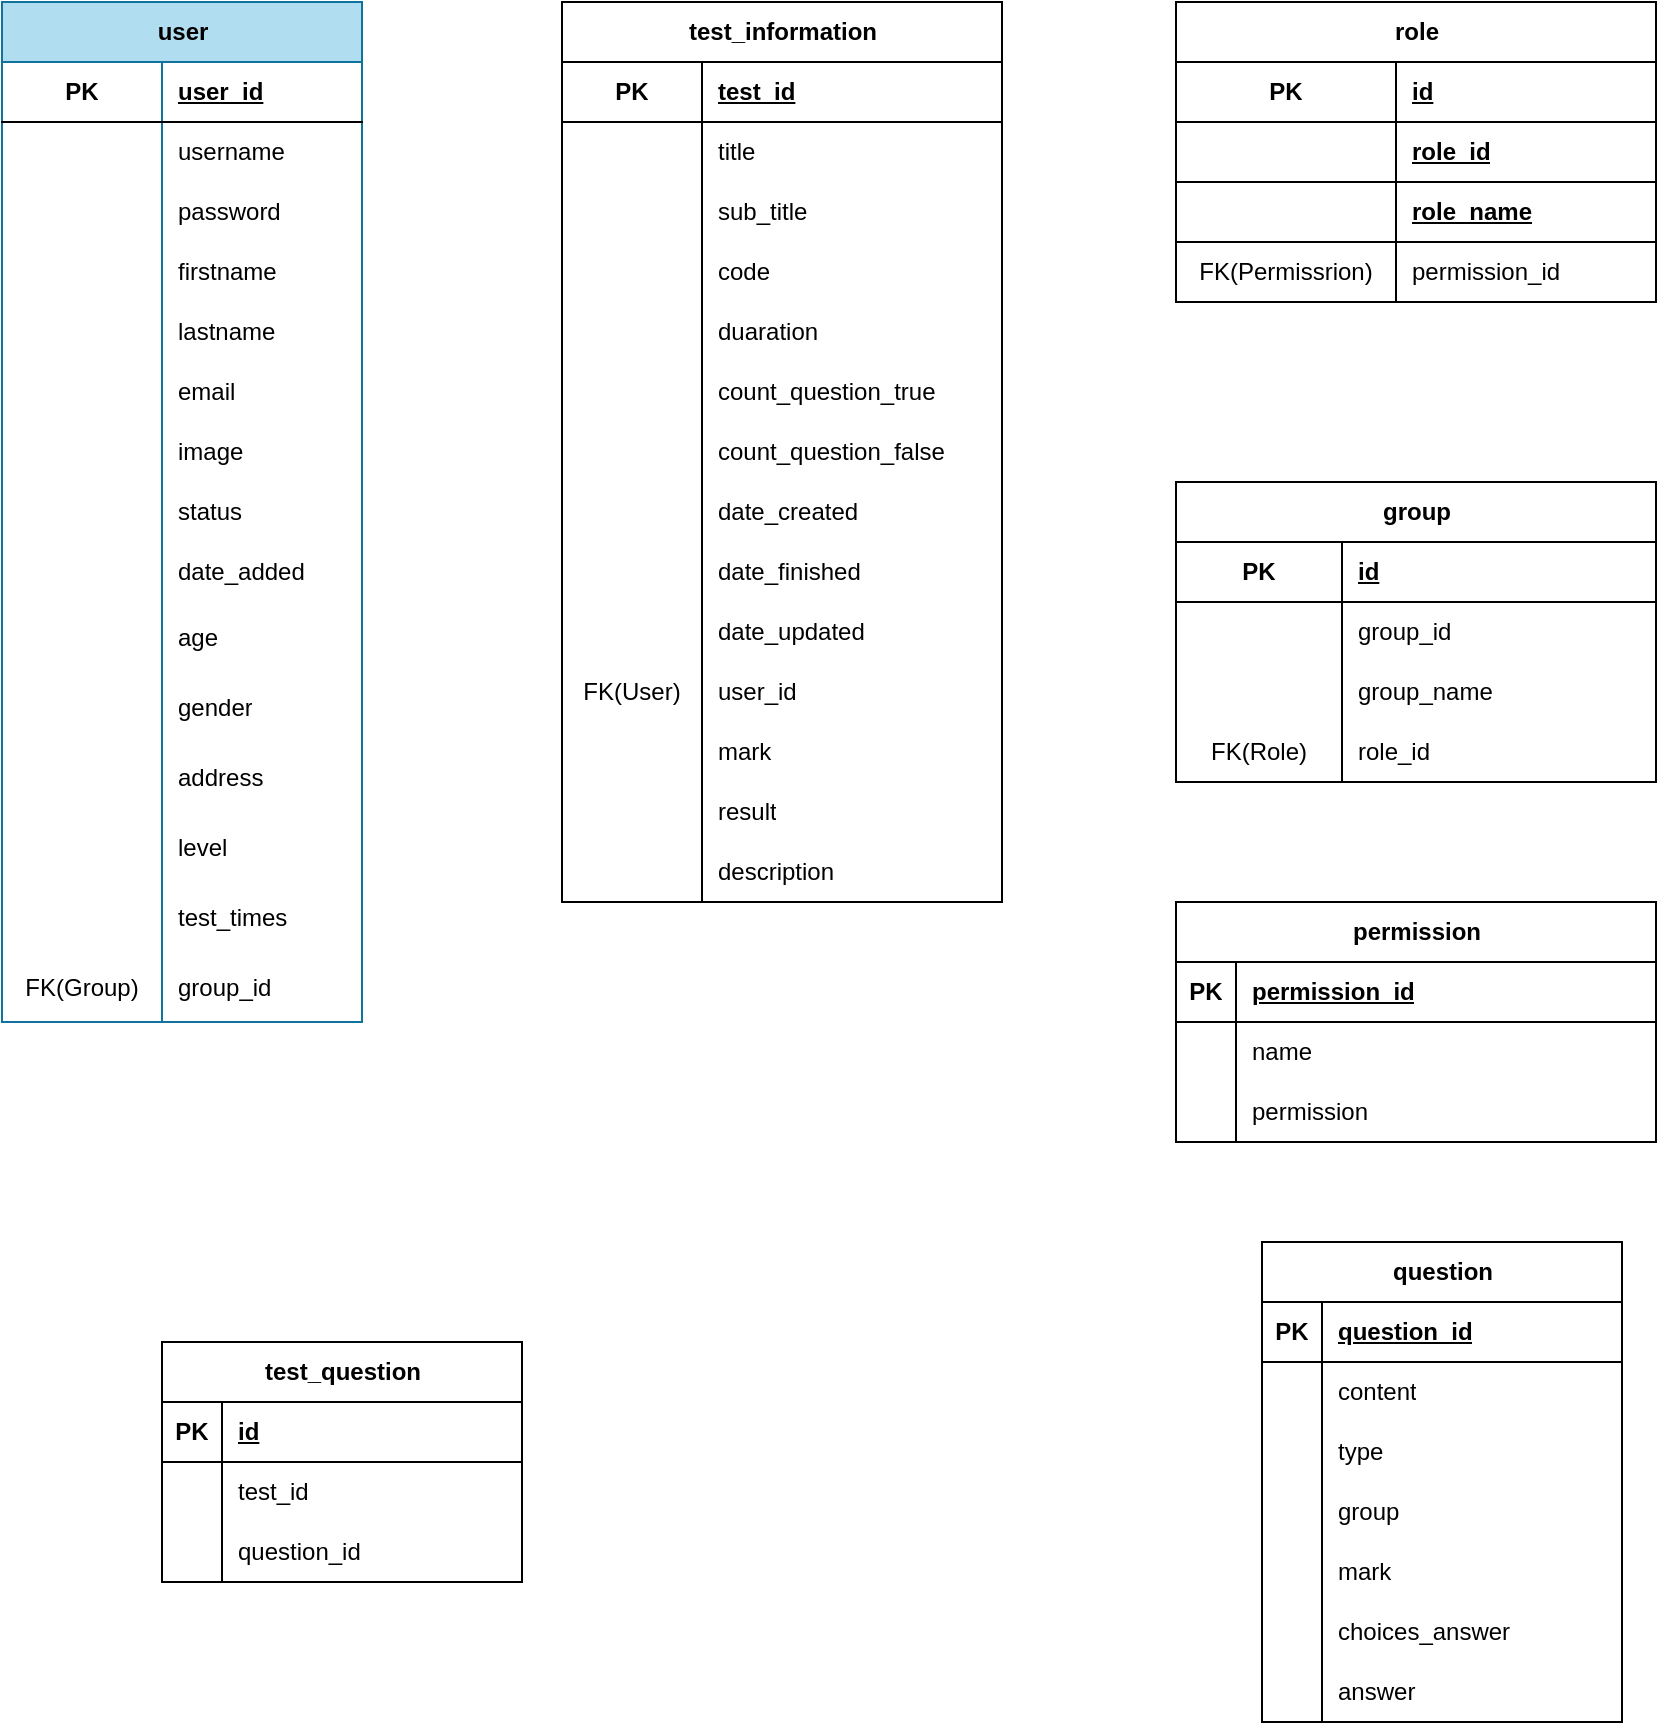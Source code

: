 <mxfile version="21.2.9" type="github">
  <diagram name="Trang-1" id="Cdz3vKeQnoIULwgqPeVI">
    <mxGraphModel dx="1434" dy="764" grid="1" gridSize="10" guides="1" tooltips="1" connect="1" arrows="1" fold="1" page="1" pageScale="1" pageWidth="827" pageHeight="1169" math="0" shadow="0">
      <root>
        <mxCell id="0" />
        <mxCell id="1" parent="0" />
        <mxCell id="54f1GovUBqZnUj5Ud0q6-23" value="test_information" style="shape=table;startSize=30;container=1;collapsible=1;childLayout=tableLayout;fixedRows=1;rowLines=0;fontStyle=1;align=center;resizeLast=1;html=1;" parent="1" vertex="1">
          <mxGeometry x="280" y="40" width="220" height="450" as="geometry" />
        </mxCell>
        <mxCell id="54f1GovUBqZnUj5Ud0q6-24" value="" style="shape=tableRow;horizontal=0;startSize=0;swimlaneHead=0;swimlaneBody=0;fillColor=none;collapsible=0;dropTarget=0;points=[[0,0.5],[1,0.5]];portConstraint=eastwest;top=0;left=0;right=0;bottom=1;" parent="54f1GovUBqZnUj5Ud0q6-23" vertex="1">
          <mxGeometry y="30" width="220" height="30" as="geometry" />
        </mxCell>
        <mxCell id="54f1GovUBqZnUj5Ud0q6-25" value="PK" style="shape=partialRectangle;connectable=0;fillColor=none;top=0;left=0;bottom=0;right=0;fontStyle=1;overflow=hidden;whiteSpace=wrap;html=1;" parent="54f1GovUBqZnUj5Ud0q6-24" vertex="1">
          <mxGeometry width="70" height="30" as="geometry">
            <mxRectangle width="70" height="30" as="alternateBounds" />
          </mxGeometry>
        </mxCell>
        <mxCell id="54f1GovUBqZnUj5Ud0q6-26" value="test_id" style="shape=partialRectangle;connectable=0;fillColor=none;top=0;left=0;bottom=0;right=0;align=left;spacingLeft=6;fontStyle=5;overflow=hidden;whiteSpace=wrap;html=1;" parent="54f1GovUBqZnUj5Ud0q6-24" vertex="1">
          <mxGeometry x="70" width="150" height="30" as="geometry">
            <mxRectangle width="150" height="30" as="alternateBounds" />
          </mxGeometry>
        </mxCell>
        <mxCell id="54f1GovUBqZnUj5Ud0q6-27" value="" style="shape=tableRow;horizontal=0;startSize=0;swimlaneHead=0;swimlaneBody=0;fillColor=none;collapsible=0;dropTarget=0;points=[[0,0.5],[1,0.5]];portConstraint=eastwest;top=0;left=0;right=0;bottom=0;" parent="54f1GovUBqZnUj5Ud0q6-23" vertex="1">
          <mxGeometry y="60" width="220" height="30" as="geometry" />
        </mxCell>
        <mxCell id="54f1GovUBqZnUj5Ud0q6-28" value="" style="shape=partialRectangle;connectable=0;fillColor=none;top=0;left=0;bottom=0;right=0;editable=1;overflow=hidden;whiteSpace=wrap;html=1;" parent="54f1GovUBqZnUj5Ud0q6-27" vertex="1">
          <mxGeometry width="70" height="30" as="geometry">
            <mxRectangle width="70" height="30" as="alternateBounds" />
          </mxGeometry>
        </mxCell>
        <mxCell id="54f1GovUBqZnUj5Ud0q6-29" value="title" style="shape=partialRectangle;connectable=0;fillColor=none;top=0;left=0;bottom=0;right=0;align=left;spacingLeft=6;overflow=hidden;whiteSpace=wrap;html=1;" parent="54f1GovUBqZnUj5Ud0q6-27" vertex="1">
          <mxGeometry x="70" width="150" height="30" as="geometry">
            <mxRectangle width="150" height="30" as="alternateBounds" />
          </mxGeometry>
        </mxCell>
        <mxCell id="BmNx6DvhipCwxeSsactK-32" value="" style="shape=tableRow;horizontal=0;startSize=0;swimlaneHead=0;swimlaneBody=0;fillColor=none;collapsible=0;dropTarget=0;points=[[0,0.5],[1,0.5]];portConstraint=eastwest;top=0;left=0;right=0;bottom=0;" vertex="1" parent="54f1GovUBqZnUj5Ud0q6-23">
          <mxGeometry y="90" width="220" height="30" as="geometry" />
        </mxCell>
        <mxCell id="BmNx6DvhipCwxeSsactK-33" value="" style="shape=partialRectangle;connectable=0;fillColor=none;top=0;left=0;bottom=0;right=0;editable=1;overflow=hidden;whiteSpace=wrap;html=1;" vertex="1" parent="BmNx6DvhipCwxeSsactK-32">
          <mxGeometry width="70" height="30" as="geometry">
            <mxRectangle width="70" height="30" as="alternateBounds" />
          </mxGeometry>
        </mxCell>
        <mxCell id="BmNx6DvhipCwxeSsactK-34" value="sub_title" style="shape=partialRectangle;connectable=0;fillColor=none;top=0;left=0;bottom=0;right=0;align=left;spacingLeft=6;overflow=hidden;whiteSpace=wrap;html=1;" vertex="1" parent="BmNx6DvhipCwxeSsactK-32">
          <mxGeometry x="70" width="150" height="30" as="geometry">
            <mxRectangle width="150" height="30" as="alternateBounds" />
          </mxGeometry>
        </mxCell>
        <mxCell id="54f1GovUBqZnUj5Ud0q6-30" value="" style="shape=tableRow;horizontal=0;startSize=0;swimlaneHead=0;swimlaneBody=0;fillColor=none;collapsible=0;dropTarget=0;points=[[0,0.5],[1,0.5]];portConstraint=eastwest;top=0;left=0;right=0;bottom=0;" parent="54f1GovUBqZnUj5Ud0q6-23" vertex="1">
          <mxGeometry y="120" width="220" height="30" as="geometry" />
        </mxCell>
        <mxCell id="54f1GovUBqZnUj5Ud0q6-31" value="" style="shape=partialRectangle;connectable=0;fillColor=none;top=0;left=0;bottom=0;right=0;editable=1;overflow=hidden;whiteSpace=wrap;html=1;" parent="54f1GovUBqZnUj5Ud0q6-30" vertex="1">
          <mxGeometry width="70" height="30" as="geometry">
            <mxRectangle width="70" height="30" as="alternateBounds" />
          </mxGeometry>
        </mxCell>
        <mxCell id="54f1GovUBqZnUj5Ud0q6-32" value="code" style="shape=partialRectangle;connectable=0;fillColor=none;top=0;left=0;bottom=0;right=0;align=left;spacingLeft=6;overflow=hidden;whiteSpace=wrap;html=1;" parent="54f1GovUBqZnUj5Ud0q6-30" vertex="1">
          <mxGeometry x="70" width="150" height="30" as="geometry">
            <mxRectangle width="150" height="30" as="alternateBounds" />
          </mxGeometry>
        </mxCell>
        <mxCell id="54f1GovUBqZnUj5Ud0q6-33" value="" style="shape=tableRow;horizontal=0;startSize=0;swimlaneHead=0;swimlaneBody=0;fillColor=none;collapsible=0;dropTarget=0;points=[[0,0.5],[1,0.5]];portConstraint=eastwest;top=0;left=0;right=0;bottom=0;" parent="54f1GovUBqZnUj5Ud0q6-23" vertex="1">
          <mxGeometry y="150" width="220" height="30" as="geometry" />
        </mxCell>
        <mxCell id="54f1GovUBqZnUj5Ud0q6-34" value="" style="shape=partialRectangle;connectable=0;fillColor=none;top=0;left=0;bottom=0;right=0;editable=1;overflow=hidden;whiteSpace=wrap;html=1;" parent="54f1GovUBqZnUj5Ud0q6-33" vertex="1">
          <mxGeometry width="70" height="30" as="geometry">
            <mxRectangle width="70" height="30" as="alternateBounds" />
          </mxGeometry>
        </mxCell>
        <mxCell id="54f1GovUBqZnUj5Ud0q6-35" value="duaration" style="shape=partialRectangle;connectable=0;fillColor=none;top=0;left=0;bottom=0;right=0;align=left;spacingLeft=6;overflow=hidden;whiteSpace=wrap;html=1;" parent="54f1GovUBqZnUj5Ud0q6-33" vertex="1">
          <mxGeometry x="70" width="150" height="30" as="geometry">
            <mxRectangle width="150" height="30" as="alternateBounds" />
          </mxGeometry>
        </mxCell>
        <mxCell id="54f1GovUBqZnUj5Ud0q6-36" value="" style="shape=tableRow;horizontal=0;startSize=0;swimlaneHead=0;swimlaneBody=0;fillColor=none;collapsible=0;dropTarget=0;points=[[0,0.5],[1,0.5]];portConstraint=eastwest;top=0;left=0;right=0;bottom=0;" parent="54f1GovUBqZnUj5Ud0q6-23" vertex="1">
          <mxGeometry y="180" width="220" height="30" as="geometry" />
        </mxCell>
        <mxCell id="54f1GovUBqZnUj5Ud0q6-37" value="" style="shape=partialRectangle;connectable=0;fillColor=none;top=0;left=0;bottom=0;right=0;editable=1;overflow=hidden;whiteSpace=wrap;html=1;" parent="54f1GovUBqZnUj5Ud0q6-36" vertex="1">
          <mxGeometry width="70" height="30" as="geometry">
            <mxRectangle width="70" height="30" as="alternateBounds" />
          </mxGeometry>
        </mxCell>
        <mxCell id="54f1GovUBqZnUj5Ud0q6-38" value="count_question_true" style="shape=partialRectangle;connectable=0;fillColor=none;top=0;left=0;bottom=0;right=0;align=left;spacingLeft=6;overflow=hidden;whiteSpace=wrap;html=1;" parent="54f1GovUBqZnUj5Ud0q6-36" vertex="1">
          <mxGeometry x="70" width="150" height="30" as="geometry">
            <mxRectangle width="150" height="30" as="alternateBounds" />
          </mxGeometry>
        </mxCell>
        <mxCell id="54f1GovUBqZnUj5Ud0q6-114" value="" style="shape=tableRow;horizontal=0;startSize=0;swimlaneHead=0;swimlaneBody=0;fillColor=none;collapsible=0;dropTarget=0;points=[[0,0.5],[1,0.5]];portConstraint=eastwest;top=0;left=0;right=0;bottom=0;" parent="54f1GovUBqZnUj5Ud0q6-23" vertex="1">
          <mxGeometry y="210" width="220" height="30" as="geometry" />
        </mxCell>
        <mxCell id="54f1GovUBqZnUj5Ud0q6-115" value="" style="shape=partialRectangle;connectable=0;fillColor=none;top=0;left=0;bottom=0;right=0;editable=1;overflow=hidden;whiteSpace=wrap;html=1;" parent="54f1GovUBqZnUj5Ud0q6-114" vertex="1">
          <mxGeometry width="70" height="30" as="geometry">
            <mxRectangle width="70" height="30" as="alternateBounds" />
          </mxGeometry>
        </mxCell>
        <mxCell id="54f1GovUBqZnUj5Ud0q6-116" value="count_question_false" style="shape=partialRectangle;connectable=0;fillColor=none;top=0;left=0;bottom=0;right=0;align=left;spacingLeft=6;overflow=hidden;whiteSpace=wrap;html=1;" parent="54f1GovUBqZnUj5Ud0q6-114" vertex="1">
          <mxGeometry x="70" width="150" height="30" as="geometry">
            <mxRectangle width="150" height="30" as="alternateBounds" />
          </mxGeometry>
        </mxCell>
        <mxCell id="54f1GovUBqZnUj5Ud0q6-117" value="" style="shape=tableRow;horizontal=0;startSize=0;swimlaneHead=0;swimlaneBody=0;fillColor=none;collapsible=0;dropTarget=0;points=[[0,0.5],[1,0.5]];portConstraint=eastwest;top=0;left=0;right=0;bottom=0;" parent="54f1GovUBqZnUj5Ud0q6-23" vertex="1">
          <mxGeometry y="240" width="220" height="30" as="geometry" />
        </mxCell>
        <mxCell id="54f1GovUBqZnUj5Ud0q6-118" value="" style="shape=partialRectangle;connectable=0;fillColor=none;top=0;left=0;bottom=0;right=0;editable=1;overflow=hidden;whiteSpace=wrap;html=1;" parent="54f1GovUBqZnUj5Ud0q6-117" vertex="1">
          <mxGeometry width="70" height="30" as="geometry">
            <mxRectangle width="70" height="30" as="alternateBounds" />
          </mxGeometry>
        </mxCell>
        <mxCell id="54f1GovUBqZnUj5Ud0q6-119" value="date_created" style="shape=partialRectangle;connectable=0;fillColor=none;top=0;left=0;bottom=0;right=0;align=left;spacingLeft=6;overflow=hidden;whiteSpace=wrap;html=1;" parent="54f1GovUBqZnUj5Ud0q6-117" vertex="1">
          <mxGeometry x="70" width="150" height="30" as="geometry">
            <mxRectangle width="150" height="30" as="alternateBounds" />
          </mxGeometry>
        </mxCell>
        <mxCell id="54f1GovUBqZnUj5Ud0q6-120" value="" style="shape=tableRow;horizontal=0;startSize=0;swimlaneHead=0;swimlaneBody=0;fillColor=none;collapsible=0;dropTarget=0;points=[[0,0.5],[1,0.5]];portConstraint=eastwest;top=0;left=0;right=0;bottom=0;" parent="54f1GovUBqZnUj5Ud0q6-23" vertex="1">
          <mxGeometry y="270" width="220" height="30" as="geometry" />
        </mxCell>
        <mxCell id="54f1GovUBqZnUj5Ud0q6-121" value="" style="shape=partialRectangle;connectable=0;fillColor=none;top=0;left=0;bottom=0;right=0;editable=1;overflow=hidden;whiteSpace=wrap;html=1;" parent="54f1GovUBqZnUj5Ud0q6-120" vertex="1">
          <mxGeometry width="70" height="30" as="geometry">
            <mxRectangle width="70" height="30" as="alternateBounds" />
          </mxGeometry>
        </mxCell>
        <mxCell id="54f1GovUBqZnUj5Ud0q6-122" value="date_finished" style="shape=partialRectangle;connectable=0;fillColor=none;top=0;left=0;bottom=0;right=0;align=left;spacingLeft=6;overflow=hidden;whiteSpace=wrap;html=1;" parent="54f1GovUBqZnUj5Ud0q6-120" vertex="1">
          <mxGeometry x="70" width="150" height="30" as="geometry">
            <mxRectangle width="150" height="30" as="alternateBounds" />
          </mxGeometry>
        </mxCell>
        <mxCell id="BmNx6DvhipCwxeSsactK-57" value="" style="shape=tableRow;horizontal=0;startSize=0;swimlaneHead=0;swimlaneBody=0;fillColor=none;collapsible=0;dropTarget=0;points=[[0,0.5],[1,0.5]];portConstraint=eastwest;top=0;left=0;right=0;bottom=0;" vertex="1" parent="54f1GovUBqZnUj5Ud0q6-23">
          <mxGeometry y="300" width="220" height="30" as="geometry" />
        </mxCell>
        <mxCell id="BmNx6DvhipCwxeSsactK-58" value="" style="shape=partialRectangle;connectable=0;fillColor=none;top=0;left=0;bottom=0;right=0;editable=1;overflow=hidden;whiteSpace=wrap;html=1;" vertex="1" parent="BmNx6DvhipCwxeSsactK-57">
          <mxGeometry width="70" height="30" as="geometry">
            <mxRectangle width="70" height="30" as="alternateBounds" />
          </mxGeometry>
        </mxCell>
        <mxCell id="BmNx6DvhipCwxeSsactK-59" value="date_updated" style="shape=partialRectangle;connectable=0;fillColor=none;top=0;left=0;bottom=0;right=0;align=left;spacingLeft=6;overflow=hidden;whiteSpace=wrap;html=1;" vertex="1" parent="BmNx6DvhipCwxeSsactK-57">
          <mxGeometry x="70" width="150" height="30" as="geometry">
            <mxRectangle width="150" height="30" as="alternateBounds" />
          </mxGeometry>
        </mxCell>
        <mxCell id="54f1GovUBqZnUj5Ud0q6-39" value="" style="shape=tableRow;horizontal=0;startSize=0;swimlaneHead=0;swimlaneBody=0;fillColor=none;collapsible=0;dropTarget=0;points=[[0,0.5],[1,0.5]];portConstraint=eastwest;top=0;left=0;right=0;bottom=0;" parent="54f1GovUBqZnUj5Ud0q6-23" vertex="1">
          <mxGeometry y="330" width="220" height="30" as="geometry" />
        </mxCell>
        <mxCell id="54f1GovUBqZnUj5Ud0q6-40" value="FK(User)" style="shape=partialRectangle;connectable=0;fillColor=none;top=0;left=0;bottom=0;right=0;editable=1;overflow=hidden;whiteSpace=wrap;html=1;" parent="54f1GovUBqZnUj5Ud0q6-39" vertex="1">
          <mxGeometry width="70" height="30" as="geometry">
            <mxRectangle width="70" height="30" as="alternateBounds" />
          </mxGeometry>
        </mxCell>
        <mxCell id="54f1GovUBqZnUj5Ud0q6-41" value="user_id" style="shape=partialRectangle;connectable=0;fillColor=none;top=0;left=0;bottom=0;right=0;align=left;spacingLeft=6;overflow=hidden;whiteSpace=wrap;html=1;" parent="54f1GovUBqZnUj5Ud0q6-39" vertex="1">
          <mxGeometry x="70" width="150" height="30" as="geometry">
            <mxRectangle width="150" height="30" as="alternateBounds" />
          </mxGeometry>
        </mxCell>
        <mxCell id="54f1GovUBqZnUj5Ud0q6-42" value="" style="shape=tableRow;horizontal=0;startSize=0;swimlaneHead=0;swimlaneBody=0;fillColor=none;collapsible=0;dropTarget=0;points=[[0,0.5],[1,0.5]];portConstraint=eastwest;top=0;left=0;right=0;bottom=0;" parent="54f1GovUBqZnUj5Ud0q6-23" vertex="1">
          <mxGeometry y="360" width="220" height="30" as="geometry" />
        </mxCell>
        <mxCell id="54f1GovUBqZnUj5Ud0q6-43" value="" style="shape=partialRectangle;connectable=0;fillColor=none;top=0;left=0;bottom=0;right=0;editable=1;overflow=hidden;whiteSpace=wrap;html=1;" parent="54f1GovUBqZnUj5Ud0q6-42" vertex="1">
          <mxGeometry width="70" height="30" as="geometry">
            <mxRectangle width="70" height="30" as="alternateBounds" />
          </mxGeometry>
        </mxCell>
        <mxCell id="54f1GovUBqZnUj5Ud0q6-44" value="mark" style="shape=partialRectangle;connectable=0;fillColor=none;top=0;left=0;bottom=0;right=0;align=left;spacingLeft=6;overflow=hidden;whiteSpace=wrap;html=1;" parent="54f1GovUBqZnUj5Ud0q6-42" vertex="1">
          <mxGeometry x="70" width="150" height="30" as="geometry">
            <mxRectangle width="150" height="30" as="alternateBounds" />
          </mxGeometry>
        </mxCell>
        <mxCell id="54f1GovUBqZnUj5Ud0q6-111" value="" style="shape=tableRow;horizontal=0;startSize=0;swimlaneHead=0;swimlaneBody=0;fillColor=none;collapsible=0;dropTarget=0;points=[[0,0.5],[1,0.5]];portConstraint=eastwest;top=0;left=0;right=0;bottom=0;" parent="54f1GovUBqZnUj5Ud0q6-23" vertex="1">
          <mxGeometry y="390" width="220" height="30" as="geometry" />
        </mxCell>
        <mxCell id="54f1GovUBqZnUj5Ud0q6-112" value="" style="shape=partialRectangle;connectable=0;fillColor=none;top=0;left=0;bottom=0;right=0;editable=1;overflow=hidden;whiteSpace=wrap;html=1;" parent="54f1GovUBqZnUj5Ud0q6-111" vertex="1">
          <mxGeometry width="70" height="30" as="geometry">
            <mxRectangle width="70" height="30" as="alternateBounds" />
          </mxGeometry>
        </mxCell>
        <mxCell id="54f1GovUBqZnUj5Ud0q6-113" value="result" style="shape=partialRectangle;connectable=0;fillColor=none;top=0;left=0;bottom=0;right=0;align=left;spacingLeft=6;overflow=hidden;whiteSpace=wrap;html=1;" parent="54f1GovUBqZnUj5Ud0q6-111" vertex="1">
          <mxGeometry x="70" width="150" height="30" as="geometry">
            <mxRectangle width="150" height="30" as="alternateBounds" />
          </mxGeometry>
        </mxCell>
        <mxCell id="BmNx6DvhipCwxeSsactK-29" value="" style="shape=tableRow;horizontal=0;startSize=0;swimlaneHead=0;swimlaneBody=0;fillColor=none;collapsible=0;dropTarget=0;points=[[0,0.5],[1,0.5]];portConstraint=eastwest;top=0;left=0;right=0;bottom=0;" vertex="1" parent="54f1GovUBqZnUj5Ud0q6-23">
          <mxGeometry y="420" width="220" height="30" as="geometry" />
        </mxCell>
        <mxCell id="BmNx6DvhipCwxeSsactK-30" value="" style="shape=partialRectangle;connectable=0;fillColor=none;top=0;left=0;bottom=0;right=0;editable=1;overflow=hidden;whiteSpace=wrap;html=1;" vertex="1" parent="BmNx6DvhipCwxeSsactK-29">
          <mxGeometry width="70" height="30" as="geometry">
            <mxRectangle width="70" height="30" as="alternateBounds" />
          </mxGeometry>
        </mxCell>
        <mxCell id="BmNx6DvhipCwxeSsactK-31" value="description" style="shape=partialRectangle;connectable=0;fillColor=none;top=0;left=0;bottom=0;right=0;align=left;spacingLeft=6;overflow=hidden;whiteSpace=wrap;html=1;" vertex="1" parent="BmNx6DvhipCwxeSsactK-29">
          <mxGeometry x="70" width="150" height="30" as="geometry">
            <mxRectangle width="150" height="30" as="alternateBounds" />
          </mxGeometry>
        </mxCell>
        <mxCell id="54f1GovUBqZnUj5Ud0q6-54" value="role" style="shape=table;startSize=30;container=1;collapsible=1;childLayout=tableLayout;fixedRows=1;rowLines=0;fontStyle=1;align=center;resizeLast=1;html=1;" parent="1" vertex="1">
          <mxGeometry x="587" y="40" width="240" height="150" as="geometry" />
        </mxCell>
        <mxCell id="54f1GovUBqZnUj5Ud0q6-55" value="" style="shape=tableRow;horizontal=0;startSize=0;swimlaneHead=0;swimlaneBody=0;fillColor=none;collapsible=0;dropTarget=0;points=[[0,0.5],[1,0.5]];portConstraint=eastwest;top=0;left=0;right=0;bottom=1;" parent="54f1GovUBqZnUj5Ud0q6-54" vertex="1">
          <mxGeometry y="30" width="240" height="30" as="geometry" />
        </mxCell>
        <mxCell id="54f1GovUBqZnUj5Ud0q6-56" value="PK" style="shape=partialRectangle;connectable=0;fillColor=none;top=0;left=0;bottom=0;right=0;fontStyle=1;overflow=hidden;whiteSpace=wrap;html=1;" parent="54f1GovUBqZnUj5Ud0q6-55" vertex="1">
          <mxGeometry width="110" height="30" as="geometry">
            <mxRectangle width="110" height="30" as="alternateBounds" />
          </mxGeometry>
        </mxCell>
        <mxCell id="54f1GovUBqZnUj5Ud0q6-57" value="id" style="shape=partialRectangle;connectable=0;fillColor=none;top=0;left=0;bottom=0;right=0;align=left;spacingLeft=6;fontStyle=5;overflow=hidden;whiteSpace=wrap;html=1;" parent="54f1GovUBqZnUj5Ud0q6-55" vertex="1">
          <mxGeometry x="110" width="130" height="30" as="geometry">
            <mxRectangle width="130" height="30" as="alternateBounds" />
          </mxGeometry>
        </mxCell>
        <mxCell id="BmNx6DvhipCwxeSsactK-17" value="" style="shape=tableRow;horizontal=0;startSize=0;swimlaneHead=0;swimlaneBody=0;fillColor=none;collapsible=0;dropTarget=0;points=[[0,0.5],[1,0.5]];portConstraint=eastwest;top=0;left=0;right=0;bottom=1;" vertex="1" parent="54f1GovUBqZnUj5Ud0q6-54">
          <mxGeometry y="60" width="240" height="30" as="geometry" />
        </mxCell>
        <mxCell id="BmNx6DvhipCwxeSsactK-18" value="" style="shape=partialRectangle;connectable=0;fillColor=none;top=0;left=0;bottom=0;right=0;fontStyle=1;overflow=hidden;whiteSpace=wrap;html=1;" vertex="1" parent="BmNx6DvhipCwxeSsactK-17">
          <mxGeometry width="110" height="30" as="geometry">
            <mxRectangle width="110" height="30" as="alternateBounds" />
          </mxGeometry>
        </mxCell>
        <mxCell id="BmNx6DvhipCwxeSsactK-19" value="role_id" style="shape=partialRectangle;connectable=0;fillColor=none;top=0;left=0;bottom=0;right=0;align=left;spacingLeft=6;fontStyle=5;overflow=hidden;whiteSpace=wrap;html=1;" vertex="1" parent="BmNx6DvhipCwxeSsactK-17">
          <mxGeometry x="110" width="130" height="30" as="geometry">
            <mxRectangle width="130" height="30" as="alternateBounds" />
          </mxGeometry>
        </mxCell>
        <mxCell id="BmNx6DvhipCwxeSsactK-26" value="" style="shape=tableRow;horizontal=0;startSize=0;swimlaneHead=0;swimlaneBody=0;fillColor=none;collapsible=0;dropTarget=0;points=[[0,0.5],[1,0.5]];portConstraint=eastwest;top=0;left=0;right=0;bottom=1;" vertex="1" parent="54f1GovUBqZnUj5Ud0q6-54">
          <mxGeometry y="90" width="240" height="30" as="geometry" />
        </mxCell>
        <mxCell id="BmNx6DvhipCwxeSsactK-27" value="" style="shape=partialRectangle;connectable=0;fillColor=none;top=0;left=0;bottom=0;right=0;fontStyle=1;overflow=hidden;whiteSpace=wrap;html=1;" vertex="1" parent="BmNx6DvhipCwxeSsactK-26">
          <mxGeometry width="110" height="30" as="geometry">
            <mxRectangle width="110" height="30" as="alternateBounds" />
          </mxGeometry>
        </mxCell>
        <mxCell id="BmNx6DvhipCwxeSsactK-28" value="role_name" style="shape=partialRectangle;connectable=0;fillColor=none;top=0;left=0;bottom=0;right=0;align=left;spacingLeft=6;fontStyle=5;overflow=hidden;whiteSpace=wrap;html=1;" vertex="1" parent="BmNx6DvhipCwxeSsactK-26">
          <mxGeometry x="110" width="130" height="30" as="geometry">
            <mxRectangle width="130" height="30" as="alternateBounds" />
          </mxGeometry>
        </mxCell>
        <mxCell id="54f1GovUBqZnUj5Ud0q6-61" value="" style="shape=tableRow;horizontal=0;startSize=0;swimlaneHead=0;swimlaneBody=0;fillColor=none;collapsible=0;dropTarget=0;points=[[0,0.5],[1,0.5]];portConstraint=eastwest;top=0;left=0;right=0;bottom=0;" parent="54f1GovUBqZnUj5Ud0q6-54" vertex="1">
          <mxGeometry y="120" width="240" height="30" as="geometry" />
        </mxCell>
        <mxCell id="54f1GovUBqZnUj5Ud0q6-62" value="FK(Permissrion)" style="shape=partialRectangle;connectable=0;fillColor=none;top=0;left=0;bottom=0;right=0;editable=1;overflow=hidden;whiteSpace=wrap;html=1;" parent="54f1GovUBqZnUj5Ud0q6-61" vertex="1">
          <mxGeometry width="110" height="30" as="geometry">
            <mxRectangle width="110" height="30" as="alternateBounds" />
          </mxGeometry>
        </mxCell>
        <mxCell id="54f1GovUBqZnUj5Ud0q6-63" value="permission_id" style="shape=partialRectangle;connectable=0;fillColor=none;top=0;left=0;bottom=0;right=0;align=left;spacingLeft=6;overflow=hidden;whiteSpace=wrap;html=1;" parent="54f1GovUBqZnUj5Ud0q6-61" vertex="1">
          <mxGeometry x="110" width="130" height="30" as="geometry">
            <mxRectangle width="130" height="30" as="alternateBounds" />
          </mxGeometry>
        </mxCell>
        <mxCell id="54f1GovUBqZnUj5Ud0q6-67" value="permission" style="shape=table;startSize=30;container=1;collapsible=1;childLayout=tableLayout;fixedRows=1;rowLines=0;fontStyle=1;align=center;resizeLast=1;html=1;" parent="1" vertex="1">
          <mxGeometry x="587" y="490" width="240" height="120" as="geometry" />
        </mxCell>
        <mxCell id="54f1GovUBqZnUj5Ud0q6-68" value="" style="shape=tableRow;horizontal=0;startSize=0;swimlaneHead=0;swimlaneBody=0;fillColor=none;collapsible=0;dropTarget=0;points=[[0,0.5],[1,0.5]];portConstraint=eastwest;top=0;left=0;right=0;bottom=1;" parent="54f1GovUBqZnUj5Ud0q6-67" vertex="1">
          <mxGeometry y="30" width="240" height="30" as="geometry" />
        </mxCell>
        <mxCell id="54f1GovUBqZnUj5Ud0q6-69" value="PK" style="shape=partialRectangle;connectable=0;fillColor=none;top=0;left=0;bottom=0;right=0;fontStyle=1;overflow=hidden;whiteSpace=wrap;html=1;" parent="54f1GovUBqZnUj5Ud0q6-68" vertex="1">
          <mxGeometry width="30" height="30" as="geometry">
            <mxRectangle width="30" height="30" as="alternateBounds" />
          </mxGeometry>
        </mxCell>
        <mxCell id="54f1GovUBqZnUj5Ud0q6-70" value="permission_id" style="shape=partialRectangle;connectable=0;fillColor=none;top=0;left=0;bottom=0;right=0;align=left;spacingLeft=6;fontStyle=5;overflow=hidden;whiteSpace=wrap;html=1;" parent="54f1GovUBqZnUj5Ud0q6-68" vertex="1">
          <mxGeometry x="30" width="210" height="30" as="geometry">
            <mxRectangle width="210" height="30" as="alternateBounds" />
          </mxGeometry>
        </mxCell>
        <mxCell id="54f1GovUBqZnUj5Ud0q6-74" value="" style="shape=tableRow;horizontal=0;startSize=0;swimlaneHead=0;swimlaneBody=0;fillColor=none;collapsible=0;dropTarget=0;points=[[0,0.5],[1,0.5]];portConstraint=eastwest;top=0;left=0;right=0;bottom=0;" parent="54f1GovUBqZnUj5Ud0q6-67" vertex="1">
          <mxGeometry y="60" width="240" height="30" as="geometry" />
        </mxCell>
        <mxCell id="54f1GovUBqZnUj5Ud0q6-75" value="" style="shape=partialRectangle;connectable=0;fillColor=none;top=0;left=0;bottom=0;right=0;editable=1;overflow=hidden;whiteSpace=wrap;html=1;" parent="54f1GovUBqZnUj5Ud0q6-74" vertex="1">
          <mxGeometry width="30" height="30" as="geometry">
            <mxRectangle width="30" height="30" as="alternateBounds" />
          </mxGeometry>
        </mxCell>
        <mxCell id="54f1GovUBqZnUj5Ud0q6-76" value="name" style="shape=partialRectangle;connectable=0;fillColor=none;top=0;left=0;bottom=0;right=0;align=left;spacingLeft=6;overflow=hidden;whiteSpace=wrap;html=1;" parent="54f1GovUBqZnUj5Ud0q6-74" vertex="1">
          <mxGeometry x="30" width="210" height="30" as="geometry">
            <mxRectangle width="210" height="30" as="alternateBounds" />
          </mxGeometry>
        </mxCell>
        <mxCell id="BmNx6DvhipCwxeSsactK-20" value="" style="shape=tableRow;horizontal=0;startSize=0;swimlaneHead=0;swimlaneBody=0;fillColor=none;collapsible=0;dropTarget=0;points=[[0,0.5],[1,0.5]];portConstraint=eastwest;top=0;left=0;right=0;bottom=0;" vertex="1" parent="54f1GovUBqZnUj5Ud0q6-67">
          <mxGeometry y="90" width="240" height="30" as="geometry" />
        </mxCell>
        <mxCell id="BmNx6DvhipCwxeSsactK-21" value="" style="shape=partialRectangle;connectable=0;fillColor=none;top=0;left=0;bottom=0;right=0;editable=1;overflow=hidden;whiteSpace=wrap;html=1;" vertex="1" parent="BmNx6DvhipCwxeSsactK-20">
          <mxGeometry width="30" height="30" as="geometry">
            <mxRectangle width="30" height="30" as="alternateBounds" />
          </mxGeometry>
        </mxCell>
        <mxCell id="BmNx6DvhipCwxeSsactK-22" value="permission" style="shape=partialRectangle;connectable=0;fillColor=none;top=0;left=0;bottom=0;right=0;align=left;spacingLeft=6;overflow=hidden;whiteSpace=wrap;html=1;" vertex="1" parent="BmNx6DvhipCwxeSsactK-20">
          <mxGeometry x="30" width="210" height="30" as="geometry">
            <mxRectangle width="210" height="30" as="alternateBounds" />
          </mxGeometry>
        </mxCell>
        <object label="user" placeholders="1" id="54f1GovUBqZnUj5Ud0q6-1">
          <mxCell style="shape=table;startSize=30;container=1;collapsible=1;childLayout=tableLayout;fixedRows=1;rowLines=0;fontStyle=1;align=center;resizeLast=1;html=1;fillColor=#b1ddf0;strokeColor=#10739e;" parent="1" vertex="1">
            <mxGeometry y="40" width="180" height="510" as="geometry" />
          </mxCell>
        </object>
        <mxCell id="54f1GovUBqZnUj5Ud0q6-2" value="" style="shape=tableRow;horizontal=0;startSize=0;swimlaneHead=0;swimlaneBody=0;fillColor=none;collapsible=0;dropTarget=0;points=[[0,0.5],[1,0.5]];portConstraint=eastwest;top=0;left=0;right=0;bottom=1;" parent="54f1GovUBqZnUj5Ud0q6-1" vertex="1">
          <mxGeometry y="30" width="180" height="30" as="geometry" />
        </mxCell>
        <mxCell id="54f1GovUBqZnUj5Ud0q6-3" value="PK" style="shape=partialRectangle;connectable=0;fillColor=none;top=0;left=0;bottom=0;right=0;fontStyle=1;overflow=hidden;whiteSpace=wrap;html=1;" parent="54f1GovUBqZnUj5Ud0q6-2" vertex="1">
          <mxGeometry width="80" height="30" as="geometry">
            <mxRectangle width="80" height="30" as="alternateBounds" />
          </mxGeometry>
        </mxCell>
        <mxCell id="54f1GovUBqZnUj5Ud0q6-4" value="user_id" style="shape=partialRectangle;connectable=0;fillColor=none;top=0;left=0;bottom=0;right=0;align=left;spacingLeft=6;fontStyle=5;overflow=hidden;whiteSpace=wrap;html=1;" parent="54f1GovUBqZnUj5Ud0q6-2" vertex="1">
          <mxGeometry x="80" width="100" height="30" as="geometry">
            <mxRectangle width="100" height="30" as="alternateBounds" />
          </mxGeometry>
        </mxCell>
        <mxCell id="54f1GovUBqZnUj5Ud0q6-5" value="" style="shape=tableRow;horizontal=0;startSize=0;swimlaneHead=0;swimlaneBody=0;fillColor=none;collapsible=0;dropTarget=0;points=[[0,0.5],[1,0.5]];portConstraint=eastwest;top=0;left=0;right=0;bottom=0;" parent="54f1GovUBqZnUj5Ud0q6-1" vertex="1">
          <mxGeometry y="60" width="180" height="30" as="geometry" />
        </mxCell>
        <mxCell id="54f1GovUBqZnUj5Ud0q6-6" value="" style="shape=partialRectangle;connectable=0;fillColor=none;top=0;left=0;bottom=0;right=0;editable=1;overflow=hidden;whiteSpace=wrap;html=1;" parent="54f1GovUBqZnUj5Ud0q6-5" vertex="1">
          <mxGeometry width="80" height="30" as="geometry">
            <mxRectangle width="80" height="30" as="alternateBounds" />
          </mxGeometry>
        </mxCell>
        <mxCell id="54f1GovUBqZnUj5Ud0q6-7" value="username&lt;span style=&quot;white-space: pre;&quot;&gt; &lt;/span&gt;" style="shape=partialRectangle;connectable=0;fillColor=none;top=0;left=0;bottom=0;right=0;align=left;spacingLeft=6;overflow=hidden;whiteSpace=wrap;html=1;" parent="54f1GovUBqZnUj5Ud0q6-5" vertex="1">
          <mxGeometry x="80" width="100" height="30" as="geometry">
            <mxRectangle width="100" height="30" as="alternateBounds" />
          </mxGeometry>
        </mxCell>
        <mxCell id="54f1GovUBqZnUj5Ud0q6-80" value="" style="shape=tableRow;horizontal=0;startSize=0;swimlaneHead=0;swimlaneBody=0;fillColor=none;collapsible=0;dropTarget=0;points=[[0,0.5],[1,0.5]];portConstraint=eastwest;top=0;left=0;right=0;bottom=0;" parent="54f1GovUBqZnUj5Ud0q6-1" vertex="1">
          <mxGeometry y="90" width="180" height="30" as="geometry" />
        </mxCell>
        <mxCell id="54f1GovUBqZnUj5Ud0q6-81" value="" style="shape=partialRectangle;connectable=0;fillColor=none;top=0;left=0;bottom=0;right=0;editable=1;overflow=hidden;whiteSpace=wrap;html=1;" parent="54f1GovUBqZnUj5Ud0q6-80" vertex="1">
          <mxGeometry width="80" height="30" as="geometry">
            <mxRectangle width="80" height="30" as="alternateBounds" />
          </mxGeometry>
        </mxCell>
        <mxCell id="54f1GovUBqZnUj5Ud0q6-82" value="password" style="shape=partialRectangle;connectable=0;fillColor=none;top=0;left=0;bottom=0;right=0;align=left;spacingLeft=6;overflow=hidden;whiteSpace=wrap;html=1;" parent="54f1GovUBqZnUj5Ud0q6-80" vertex="1">
          <mxGeometry x="80" width="100" height="30" as="geometry">
            <mxRectangle width="100" height="30" as="alternateBounds" />
          </mxGeometry>
        </mxCell>
        <mxCell id="54f1GovUBqZnUj5Ud0q6-83" value="" style="shape=tableRow;horizontal=0;startSize=0;swimlaneHead=0;swimlaneBody=0;fillColor=none;collapsible=0;dropTarget=0;points=[[0,0.5],[1,0.5]];portConstraint=eastwest;top=0;left=0;right=0;bottom=0;" parent="54f1GovUBqZnUj5Ud0q6-1" vertex="1">
          <mxGeometry y="120" width="180" height="30" as="geometry" />
        </mxCell>
        <mxCell id="54f1GovUBqZnUj5Ud0q6-84" value="" style="shape=partialRectangle;connectable=0;fillColor=none;top=0;left=0;bottom=0;right=0;editable=1;overflow=hidden;whiteSpace=wrap;html=1;" parent="54f1GovUBqZnUj5Ud0q6-83" vertex="1">
          <mxGeometry width="80" height="30" as="geometry">
            <mxRectangle width="80" height="30" as="alternateBounds" />
          </mxGeometry>
        </mxCell>
        <mxCell id="54f1GovUBqZnUj5Ud0q6-85" value="firstname" style="shape=partialRectangle;connectable=0;fillColor=none;top=0;left=0;bottom=0;right=0;align=left;spacingLeft=6;overflow=hidden;whiteSpace=wrap;html=1;" parent="54f1GovUBqZnUj5Ud0q6-83" vertex="1">
          <mxGeometry x="80" width="100" height="30" as="geometry">
            <mxRectangle width="100" height="30" as="alternateBounds" />
          </mxGeometry>
        </mxCell>
        <mxCell id="54f1GovUBqZnUj5Ud0q6-89" value="" style="shape=tableRow;horizontal=0;startSize=0;swimlaneHead=0;swimlaneBody=0;fillColor=none;collapsible=0;dropTarget=0;points=[[0,0.5],[1,0.5]];portConstraint=eastwest;top=0;left=0;right=0;bottom=0;" parent="54f1GovUBqZnUj5Ud0q6-1" vertex="1">
          <mxGeometry y="150" width="180" height="30" as="geometry" />
        </mxCell>
        <mxCell id="54f1GovUBqZnUj5Ud0q6-90" value="" style="shape=partialRectangle;connectable=0;fillColor=none;top=0;left=0;bottom=0;right=0;editable=1;overflow=hidden;whiteSpace=wrap;html=1;" parent="54f1GovUBqZnUj5Ud0q6-89" vertex="1">
          <mxGeometry width="80" height="30" as="geometry">
            <mxRectangle width="80" height="30" as="alternateBounds" />
          </mxGeometry>
        </mxCell>
        <mxCell id="54f1GovUBqZnUj5Ud0q6-91" value="lastname" style="shape=partialRectangle;connectable=0;fillColor=none;top=0;left=0;bottom=0;right=0;align=left;spacingLeft=6;overflow=hidden;whiteSpace=wrap;html=1;" parent="54f1GovUBqZnUj5Ud0q6-89" vertex="1">
          <mxGeometry x="80" width="100" height="30" as="geometry">
            <mxRectangle width="100" height="30" as="alternateBounds" />
          </mxGeometry>
        </mxCell>
        <mxCell id="54f1GovUBqZnUj5Ud0q6-48" value="" style="shape=tableRow;horizontal=0;startSize=0;swimlaneHead=0;swimlaneBody=0;fillColor=none;collapsible=0;dropTarget=0;points=[[0,0.5],[1,0.5]];portConstraint=eastwest;top=0;left=0;right=0;bottom=0;" parent="54f1GovUBqZnUj5Ud0q6-1" vertex="1">
          <mxGeometry y="180" width="180" height="30" as="geometry" />
        </mxCell>
        <mxCell id="54f1GovUBqZnUj5Ud0q6-49" value="" style="shape=partialRectangle;connectable=0;fillColor=none;top=0;left=0;bottom=0;right=0;editable=1;overflow=hidden;whiteSpace=wrap;html=1;" parent="54f1GovUBqZnUj5Ud0q6-48" vertex="1">
          <mxGeometry width="80" height="30" as="geometry">
            <mxRectangle width="80" height="30" as="alternateBounds" />
          </mxGeometry>
        </mxCell>
        <mxCell id="54f1GovUBqZnUj5Ud0q6-50" value="email" style="shape=partialRectangle;connectable=0;fillColor=none;top=0;left=0;bottom=0;right=0;align=left;spacingLeft=6;overflow=hidden;whiteSpace=wrap;html=1;" parent="54f1GovUBqZnUj5Ud0q6-48" vertex="1">
          <mxGeometry x="80" width="100" height="30" as="geometry">
            <mxRectangle width="100" height="30" as="alternateBounds" />
          </mxGeometry>
        </mxCell>
        <mxCell id="54f1GovUBqZnUj5Ud0q6-86" value="" style="shape=tableRow;horizontal=0;startSize=0;swimlaneHead=0;swimlaneBody=0;fillColor=none;collapsible=0;dropTarget=0;points=[[0,0.5],[1,0.5]];portConstraint=eastwest;top=0;left=0;right=0;bottom=0;" parent="54f1GovUBqZnUj5Ud0q6-1" vertex="1">
          <mxGeometry y="210" width="180" height="30" as="geometry" />
        </mxCell>
        <mxCell id="54f1GovUBqZnUj5Ud0q6-87" value="" style="shape=partialRectangle;connectable=0;fillColor=none;top=0;left=0;bottom=0;right=0;editable=1;overflow=hidden;whiteSpace=wrap;html=1;" parent="54f1GovUBqZnUj5Ud0q6-86" vertex="1">
          <mxGeometry width="80" height="30" as="geometry">
            <mxRectangle width="80" height="30" as="alternateBounds" />
          </mxGeometry>
        </mxCell>
        <mxCell id="54f1GovUBqZnUj5Ud0q6-88" value="image" style="shape=partialRectangle;connectable=0;fillColor=none;top=0;left=0;bottom=0;right=0;align=left;spacingLeft=6;overflow=hidden;whiteSpace=wrap;html=1;" parent="54f1GovUBqZnUj5Ud0q6-86" vertex="1">
          <mxGeometry x="80" width="100" height="30" as="geometry">
            <mxRectangle width="100" height="30" as="alternateBounds" />
          </mxGeometry>
        </mxCell>
        <mxCell id="54f1GovUBqZnUj5Ud0q6-51" value="" style="shape=tableRow;horizontal=0;startSize=0;swimlaneHead=0;swimlaneBody=0;fillColor=none;collapsible=0;dropTarget=0;points=[[0,0.5],[1,0.5]];portConstraint=eastwest;top=0;left=0;right=0;bottom=0;" parent="54f1GovUBqZnUj5Ud0q6-1" vertex="1">
          <mxGeometry y="240" width="180" height="30" as="geometry" />
        </mxCell>
        <mxCell id="54f1GovUBqZnUj5Ud0q6-52" value="" style="shape=partialRectangle;connectable=0;fillColor=none;top=0;left=0;bottom=0;right=0;editable=1;overflow=hidden;whiteSpace=wrap;html=1;" parent="54f1GovUBqZnUj5Ud0q6-51" vertex="1">
          <mxGeometry width="80" height="30" as="geometry">
            <mxRectangle width="80" height="30" as="alternateBounds" />
          </mxGeometry>
        </mxCell>
        <mxCell id="54f1GovUBqZnUj5Ud0q6-53" value="status" style="shape=partialRectangle;connectable=0;fillColor=none;top=0;left=0;bottom=0;right=0;align=left;spacingLeft=6;overflow=hidden;whiteSpace=wrap;html=1;" parent="54f1GovUBqZnUj5Ud0q6-51" vertex="1">
          <mxGeometry x="80" width="100" height="30" as="geometry">
            <mxRectangle width="100" height="30" as="alternateBounds" />
          </mxGeometry>
        </mxCell>
        <mxCell id="54f1GovUBqZnUj5Ud0q6-8" value="" style="shape=tableRow;horizontal=0;startSize=0;swimlaneHead=0;swimlaneBody=0;fillColor=none;collapsible=0;dropTarget=0;points=[[0,0.5],[1,0.5]];portConstraint=eastwest;top=0;left=0;right=0;bottom=0;" parent="54f1GovUBqZnUj5Ud0q6-1" vertex="1">
          <mxGeometry y="270" width="180" height="30" as="geometry" />
        </mxCell>
        <mxCell id="54f1GovUBqZnUj5Ud0q6-9" value="" style="shape=partialRectangle;connectable=0;fillColor=none;top=0;left=0;bottom=0;right=0;editable=1;overflow=hidden;whiteSpace=wrap;html=1;" parent="54f1GovUBqZnUj5Ud0q6-8" vertex="1">
          <mxGeometry width="80" height="30" as="geometry">
            <mxRectangle width="80" height="30" as="alternateBounds" />
          </mxGeometry>
        </mxCell>
        <mxCell id="54f1GovUBqZnUj5Ud0q6-10" value="date_added" style="shape=partialRectangle;connectable=0;fillColor=none;top=0;left=0;bottom=0;right=0;align=left;spacingLeft=6;overflow=hidden;whiteSpace=wrap;html=1;" parent="54f1GovUBqZnUj5Ud0q6-8" vertex="1">
          <mxGeometry x="80" width="100" height="30" as="geometry">
            <mxRectangle width="100" height="30" as="alternateBounds" />
          </mxGeometry>
        </mxCell>
        <mxCell id="54f1GovUBqZnUj5Ud0q6-11" value="" style="shape=tableRow;horizontal=0;startSize=0;swimlaneHead=0;swimlaneBody=0;fillColor=none;collapsible=0;dropTarget=0;points=[[0,0.5],[1,0.5]];portConstraint=eastwest;top=0;left=0;right=0;bottom=0;" parent="54f1GovUBqZnUj5Ud0q6-1" vertex="1">
          <mxGeometry y="300" width="180" height="35" as="geometry" />
        </mxCell>
        <mxCell id="54f1GovUBqZnUj5Ud0q6-12" value="" style="shape=partialRectangle;connectable=0;fillColor=none;top=0;left=0;bottom=0;right=0;editable=1;overflow=hidden;whiteSpace=wrap;html=1;" parent="54f1GovUBqZnUj5Ud0q6-11" vertex="1">
          <mxGeometry width="80" height="35" as="geometry">
            <mxRectangle width="80" height="35" as="alternateBounds" />
          </mxGeometry>
        </mxCell>
        <object label="age" gender="" id="54f1GovUBqZnUj5Ud0q6-13">
          <mxCell style="shape=partialRectangle;connectable=0;fillColor=none;top=0;left=0;bottom=0;right=0;align=left;spacingLeft=6;overflow=hidden;whiteSpace=wrap;html=1;" parent="54f1GovUBqZnUj5Ud0q6-11" vertex="1">
            <mxGeometry x="80" width="100" height="35" as="geometry">
              <mxRectangle width="100" height="35" as="alternateBounds" />
            </mxGeometry>
          </mxCell>
        </object>
        <mxCell id="54f1GovUBqZnUj5Ud0q6-14" value="" style="shape=tableRow;horizontal=0;startSize=0;swimlaneHead=0;swimlaneBody=0;fillColor=none;collapsible=0;dropTarget=0;points=[[0,0.5],[1,0.5]];portConstraint=eastwest;top=0;left=0;right=0;bottom=0;" parent="54f1GovUBqZnUj5Ud0q6-1" vertex="1">
          <mxGeometry y="335" width="180" height="35" as="geometry" />
        </mxCell>
        <mxCell id="54f1GovUBqZnUj5Ud0q6-15" value="" style="shape=partialRectangle;connectable=0;fillColor=none;top=0;left=0;bottom=0;right=0;editable=1;overflow=hidden;whiteSpace=wrap;html=1;" parent="54f1GovUBqZnUj5Ud0q6-14" vertex="1">
          <mxGeometry width="80" height="35" as="geometry">
            <mxRectangle width="80" height="35" as="alternateBounds" />
          </mxGeometry>
        </mxCell>
        <object label="gender" gender="" id="54f1GovUBqZnUj5Ud0q6-16">
          <mxCell style="shape=partialRectangle;connectable=0;fillColor=none;top=0;left=0;bottom=0;right=0;align=left;spacingLeft=6;overflow=hidden;whiteSpace=wrap;html=1;" parent="54f1GovUBqZnUj5Ud0q6-14" vertex="1">
            <mxGeometry x="80" width="100" height="35" as="geometry">
              <mxRectangle width="100" height="35" as="alternateBounds" />
            </mxGeometry>
          </mxCell>
        </object>
        <mxCell id="54f1GovUBqZnUj5Ud0q6-17" value="" style="shape=tableRow;horizontal=0;startSize=0;swimlaneHead=0;swimlaneBody=0;fillColor=none;collapsible=0;dropTarget=0;points=[[0,0.5],[1,0.5]];portConstraint=eastwest;top=0;left=0;right=0;bottom=0;" parent="54f1GovUBqZnUj5Ud0q6-1" vertex="1">
          <mxGeometry y="370" width="180" height="35" as="geometry" />
        </mxCell>
        <mxCell id="54f1GovUBqZnUj5Ud0q6-18" value="" style="shape=partialRectangle;connectable=0;fillColor=none;top=0;left=0;bottom=0;right=0;editable=1;overflow=hidden;whiteSpace=wrap;html=1;" parent="54f1GovUBqZnUj5Ud0q6-17" vertex="1">
          <mxGeometry width="80" height="35" as="geometry">
            <mxRectangle width="80" height="35" as="alternateBounds" />
          </mxGeometry>
        </mxCell>
        <object label="address" gender="" id="54f1GovUBqZnUj5Ud0q6-19">
          <mxCell style="shape=partialRectangle;connectable=0;fillColor=none;top=0;left=0;bottom=0;right=0;align=left;spacingLeft=6;overflow=hidden;whiteSpace=wrap;html=1;" parent="54f1GovUBqZnUj5Ud0q6-17" vertex="1">
            <mxGeometry x="80" width="100" height="35" as="geometry">
              <mxRectangle width="100" height="35" as="alternateBounds" />
            </mxGeometry>
          </mxCell>
        </object>
        <mxCell id="54f1GovUBqZnUj5Ud0q6-20" value="" style="shape=tableRow;horizontal=0;startSize=0;swimlaneHead=0;swimlaneBody=0;fillColor=none;collapsible=0;dropTarget=0;points=[[0,0.5],[1,0.5]];portConstraint=eastwest;top=0;left=0;right=0;bottom=0;" parent="54f1GovUBqZnUj5Ud0q6-1" vertex="1">
          <mxGeometry y="405" width="180" height="35" as="geometry" />
        </mxCell>
        <mxCell id="54f1GovUBqZnUj5Ud0q6-21" value="" style="shape=partialRectangle;connectable=0;fillColor=none;top=0;left=0;bottom=0;right=0;editable=1;overflow=hidden;whiteSpace=wrap;html=1;" parent="54f1GovUBqZnUj5Ud0q6-20" vertex="1">
          <mxGeometry width="80" height="35" as="geometry">
            <mxRectangle width="80" height="35" as="alternateBounds" />
          </mxGeometry>
        </mxCell>
        <object label="level" gender="" id="54f1GovUBqZnUj5Ud0q6-22">
          <mxCell style="shape=partialRectangle;connectable=0;fillColor=none;top=0;left=0;bottom=0;right=0;align=left;spacingLeft=6;overflow=hidden;whiteSpace=wrap;html=1;" parent="54f1GovUBqZnUj5Ud0q6-20" vertex="1">
            <mxGeometry x="80" width="100" height="35" as="geometry">
              <mxRectangle width="100" height="35" as="alternateBounds" />
            </mxGeometry>
          </mxCell>
        </object>
        <mxCell id="54f1GovUBqZnUj5Ud0q6-45" value="" style="shape=tableRow;horizontal=0;startSize=0;swimlaneHead=0;swimlaneBody=0;fillColor=none;collapsible=0;dropTarget=0;points=[[0,0.5],[1,0.5]];portConstraint=eastwest;top=0;left=0;right=0;bottom=0;" parent="54f1GovUBqZnUj5Ud0q6-1" vertex="1">
          <mxGeometry y="440" width="180" height="35" as="geometry" />
        </mxCell>
        <mxCell id="54f1GovUBqZnUj5Ud0q6-46" value="" style="shape=partialRectangle;connectable=0;fillColor=none;top=0;left=0;bottom=0;right=0;editable=1;overflow=hidden;whiteSpace=wrap;html=1;" parent="54f1GovUBqZnUj5Ud0q6-45" vertex="1">
          <mxGeometry width="80" height="35" as="geometry">
            <mxRectangle width="80" height="35" as="alternateBounds" />
          </mxGeometry>
        </mxCell>
        <object label="test_times" gender="" id="54f1GovUBqZnUj5Ud0q6-47">
          <mxCell style="shape=partialRectangle;connectable=0;fillColor=none;top=0;left=0;bottom=0;right=0;align=left;spacingLeft=6;overflow=hidden;whiteSpace=wrap;html=1;" parent="54f1GovUBqZnUj5Ud0q6-45" vertex="1">
            <mxGeometry x="80" width="100" height="35" as="geometry">
              <mxRectangle width="100" height="35" as="alternateBounds" />
            </mxGeometry>
          </mxCell>
        </object>
        <mxCell id="54f1GovUBqZnUj5Ud0q6-95" value="" style="shape=tableRow;horizontal=0;startSize=0;swimlaneHead=0;swimlaneBody=0;fillColor=none;collapsible=0;dropTarget=0;points=[[0,0.5],[1,0.5]];portConstraint=eastwest;top=0;left=0;right=0;bottom=0;" parent="54f1GovUBqZnUj5Ud0q6-1" vertex="1">
          <mxGeometry y="475" width="180" height="35" as="geometry" />
        </mxCell>
        <mxCell id="54f1GovUBqZnUj5Ud0q6-96" value="FK(Group)" style="shape=partialRectangle;connectable=0;fillColor=none;top=0;left=0;bottom=0;right=0;editable=1;overflow=hidden;whiteSpace=wrap;html=1;" parent="54f1GovUBqZnUj5Ud0q6-95" vertex="1">
          <mxGeometry width="80" height="35" as="geometry">
            <mxRectangle width="80" height="35" as="alternateBounds" />
          </mxGeometry>
        </mxCell>
        <object label="group_id" gender="" id="54f1GovUBqZnUj5Ud0q6-97">
          <mxCell style="shape=partialRectangle;connectable=0;fillColor=none;top=0;left=0;bottom=0;right=0;align=left;spacingLeft=6;overflow=hidden;whiteSpace=wrap;html=1;" parent="54f1GovUBqZnUj5Ud0q6-95" vertex="1">
            <mxGeometry x="80" width="100" height="35" as="geometry">
              <mxRectangle width="100" height="35" as="alternateBounds" />
            </mxGeometry>
          </mxCell>
        </object>
        <mxCell id="54f1GovUBqZnUj5Ud0q6-98" value="group" style="shape=table;startSize=30;container=1;collapsible=1;childLayout=tableLayout;fixedRows=1;rowLines=0;fontStyle=1;align=center;resizeLast=1;html=1;" parent="1" vertex="1">
          <mxGeometry x="587" y="280" width="240" height="150" as="geometry" />
        </mxCell>
        <mxCell id="54f1GovUBqZnUj5Ud0q6-99" value="" style="shape=tableRow;horizontal=0;startSize=0;swimlaneHead=0;swimlaneBody=0;fillColor=none;collapsible=0;dropTarget=0;points=[[0,0.5],[1,0.5]];portConstraint=eastwest;top=0;left=0;right=0;bottom=1;" parent="54f1GovUBqZnUj5Ud0q6-98" vertex="1">
          <mxGeometry y="30" width="240" height="30" as="geometry" />
        </mxCell>
        <mxCell id="54f1GovUBqZnUj5Ud0q6-100" value="PK" style="shape=partialRectangle;connectable=0;fillColor=none;top=0;left=0;bottom=0;right=0;fontStyle=1;overflow=hidden;whiteSpace=wrap;html=1;" parent="54f1GovUBqZnUj5Ud0q6-99" vertex="1">
          <mxGeometry width="83" height="30" as="geometry">
            <mxRectangle width="83" height="30" as="alternateBounds" />
          </mxGeometry>
        </mxCell>
        <mxCell id="54f1GovUBqZnUj5Ud0q6-101" value="id" style="shape=partialRectangle;connectable=0;fillColor=none;top=0;left=0;bottom=0;right=0;align=left;spacingLeft=6;fontStyle=5;overflow=hidden;whiteSpace=wrap;html=1;" parent="54f1GovUBqZnUj5Ud0q6-99" vertex="1">
          <mxGeometry x="83" width="157" height="30" as="geometry">
            <mxRectangle width="157" height="30" as="alternateBounds" />
          </mxGeometry>
        </mxCell>
        <mxCell id="54f1GovUBqZnUj5Ud0q6-102" value="" style="shape=tableRow;horizontal=0;startSize=0;swimlaneHead=0;swimlaneBody=0;fillColor=none;collapsible=0;dropTarget=0;points=[[0,0.5],[1,0.5]];portConstraint=eastwest;top=0;left=0;right=0;bottom=0;" parent="54f1GovUBqZnUj5Ud0q6-98" vertex="1">
          <mxGeometry y="60" width="240" height="30" as="geometry" />
        </mxCell>
        <mxCell id="54f1GovUBqZnUj5Ud0q6-103" value="" style="shape=partialRectangle;connectable=0;fillColor=none;top=0;left=0;bottom=0;right=0;editable=1;overflow=hidden;whiteSpace=wrap;html=1;" parent="54f1GovUBqZnUj5Ud0q6-102" vertex="1">
          <mxGeometry width="83" height="30" as="geometry">
            <mxRectangle width="83" height="30" as="alternateBounds" />
          </mxGeometry>
        </mxCell>
        <mxCell id="54f1GovUBqZnUj5Ud0q6-104" value="group_id" style="shape=partialRectangle;connectable=0;fillColor=none;top=0;left=0;bottom=0;right=0;align=left;spacingLeft=6;overflow=hidden;whiteSpace=wrap;html=1;" parent="54f1GovUBqZnUj5Ud0q6-102" vertex="1">
          <mxGeometry x="83" width="157" height="30" as="geometry">
            <mxRectangle width="157" height="30" as="alternateBounds" />
          </mxGeometry>
        </mxCell>
        <mxCell id="BmNx6DvhipCwxeSsactK-54" value="" style="shape=tableRow;horizontal=0;startSize=0;swimlaneHead=0;swimlaneBody=0;fillColor=none;collapsible=0;dropTarget=0;points=[[0,0.5],[1,0.5]];portConstraint=eastwest;top=0;left=0;right=0;bottom=0;" vertex="1" parent="54f1GovUBqZnUj5Ud0q6-98">
          <mxGeometry y="90" width="240" height="30" as="geometry" />
        </mxCell>
        <mxCell id="BmNx6DvhipCwxeSsactK-55" value="" style="shape=partialRectangle;connectable=0;fillColor=none;top=0;left=0;bottom=0;right=0;editable=1;overflow=hidden;whiteSpace=wrap;html=1;" vertex="1" parent="BmNx6DvhipCwxeSsactK-54">
          <mxGeometry width="83" height="30" as="geometry">
            <mxRectangle width="83" height="30" as="alternateBounds" />
          </mxGeometry>
        </mxCell>
        <mxCell id="BmNx6DvhipCwxeSsactK-56" value="group_name" style="shape=partialRectangle;connectable=0;fillColor=none;top=0;left=0;bottom=0;right=0;align=left;spacingLeft=6;overflow=hidden;whiteSpace=wrap;html=1;" vertex="1" parent="BmNx6DvhipCwxeSsactK-54">
          <mxGeometry x="83" width="157" height="30" as="geometry">
            <mxRectangle width="157" height="30" as="alternateBounds" />
          </mxGeometry>
        </mxCell>
        <mxCell id="BmNx6DvhipCwxeSsactK-23" value="" style="shape=tableRow;horizontal=0;startSize=0;swimlaneHead=0;swimlaneBody=0;fillColor=none;collapsible=0;dropTarget=0;points=[[0,0.5],[1,0.5]];portConstraint=eastwest;top=0;left=0;right=0;bottom=0;" vertex="1" parent="54f1GovUBqZnUj5Ud0q6-98">
          <mxGeometry y="120" width="240" height="30" as="geometry" />
        </mxCell>
        <mxCell id="BmNx6DvhipCwxeSsactK-24" value="FK(Role)" style="shape=partialRectangle;connectable=0;fillColor=none;top=0;left=0;bottom=0;right=0;editable=1;overflow=hidden;whiteSpace=wrap;html=1;" vertex="1" parent="BmNx6DvhipCwxeSsactK-23">
          <mxGeometry width="83" height="30" as="geometry">
            <mxRectangle width="83" height="30" as="alternateBounds" />
          </mxGeometry>
        </mxCell>
        <mxCell id="BmNx6DvhipCwxeSsactK-25" value="role_id" style="shape=partialRectangle;connectable=0;fillColor=none;top=0;left=0;bottom=0;right=0;align=left;spacingLeft=6;overflow=hidden;whiteSpace=wrap;html=1;" vertex="1" parent="BmNx6DvhipCwxeSsactK-23">
          <mxGeometry x="83" width="157" height="30" as="geometry">
            <mxRectangle width="157" height="30" as="alternateBounds" />
          </mxGeometry>
        </mxCell>
        <mxCell id="BmNx6DvhipCwxeSsactK-1" value="question" style="shape=table;startSize=30;container=1;collapsible=1;childLayout=tableLayout;fixedRows=1;rowLines=0;fontStyle=1;align=center;resizeLast=1;html=1;" vertex="1" parent="1">
          <mxGeometry x="630" y="660" width="180" height="240" as="geometry" />
        </mxCell>
        <mxCell id="BmNx6DvhipCwxeSsactK-2" value="" style="shape=tableRow;horizontal=0;startSize=0;swimlaneHead=0;swimlaneBody=0;fillColor=none;collapsible=0;dropTarget=0;points=[[0,0.5],[1,0.5]];portConstraint=eastwest;top=0;left=0;right=0;bottom=1;" vertex="1" parent="BmNx6DvhipCwxeSsactK-1">
          <mxGeometry y="30" width="180" height="30" as="geometry" />
        </mxCell>
        <mxCell id="BmNx6DvhipCwxeSsactK-3" value="PK" style="shape=partialRectangle;connectable=0;fillColor=none;top=0;left=0;bottom=0;right=0;fontStyle=1;overflow=hidden;whiteSpace=wrap;html=1;" vertex="1" parent="BmNx6DvhipCwxeSsactK-2">
          <mxGeometry width="30" height="30" as="geometry">
            <mxRectangle width="30" height="30" as="alternateBounds" />
          </mxGeometry>
        </mxCell>
        <mxCell id="BmNx6DvhipCwxeSsactK-4" value="question_id" style="shape=partialRectangle;connectable=0;fillColor=none;top=0;left=0;bottom=0;right=0;align=left;spacingLeft=6;fontStyle=5;overflow=hidden;whiteSpace=wrap;html=1;" vertex="1" parent="BmNx6DvhipCwxeSsactK-2">
          <mxGeometry x="30" width="150" height="30" as="geometry">
            <mxRectangle width="150" height="30" as="alternateBounds" />
          </mxGeometry>
        </mxCell>
        <mxCell id="BmNx6DvhipCwxeSsactK-5" value="" style="shape=tableRow;horizontal=0;startSize=0;swimlaneHead=0;swimlaneBody=0;fillColor=none;collapsible=0;dropTarget=0;points=[[0,0.5],[1,0.5]];portConstraint=eastwest;top=0;left=0;right=0;bottom=0;" vertex="1" parent="BmNx6DvhipCwxeSsactK-1">
          <mxGeometry y="60" width="180" height="30" as="geometry" />
        </mxCell>
        <mxCell id="BmNx6DvhipCwxeSsactK-6" value="" style="shape=partialRectangle;connectable=0;fillColor=none;top=0;left=0;bottom=0;right=0;editable=1;overflow=hidden;whiteSpace=wrap;html=1;" vertex="1" parent="BmNx6DvhipCwxeSsactK-5">
          <mxGeometry width="30" height="30" as="geometry">
            <mxRectangle width="30" height="30" as="alternateBounds" />
          </mxGeometry>
        </mxCell>
        <mxCell id="BmNx6DvhipCwxeSsactK-7" value="content" style="shape=partialRectangle;connectable=0;fillColor=none;top=0;left=0;bottom=0;right=0;align=left;spacingLeft=6;overflow=hidden;whiteSpace=wrap;html=1;" vertex="1" parent="BmNx6DvhipCwxeSsactK-5">
          <mxGeometry x="30" width="150" height="30" as="geometry">
            <mxRectangle width="150" height="30" as="alternateBounds" />
          </mxGeometry>
        </mxCell>
        <mxCell id="BmNx6DvhipCwxeSsactK-35" value="" style="shape=tableRow;horizontal=0;startSize=0;swimlaneHead=0;swimlaneBody=0;fillColor=none;collapsible=0;dropTarget=0;points=[[0,0.5],[1,0.5]];portConstraint=eastwest;top=0;left=0;right=0;bottom=0;" vertex="1" parent="BmNx6DvhipCwxeSsactK-1">
          <mxGeometry y="90" width="180" height="30" as="geometry" />
        </mxCell>
        <mxCell id="BmNx6DvhipCwxeSsactK-36" value="" style="shape=partialRectangle;connectable=0;fillColor=none;top=0;left=0;bottom=0;right=0;editable=1;overflow=hidden;whiteSpace=wrap;html=1;" vertex="1" parent="BmNx6DvhipCwxeSsactK-35">
          <mxGeometry width="30" height="30" as="geometry">
            <mxRectangle width="30" height="30" as="alternateBounds" />
          </mxGeometry>
        </mxCell>
        <mxCell id="BmNx6DvhipCwxeSsactK-37" value="type" style="shape=partialRectangle;connectable=0;fillColor=none;top=0;left=0;bottom=0;right=0;align=left;spacingLeft=6;overflow=hidden;whiteSpace=wrap;html=1;" vertex="1" parent="BmNx6DvhipCwxeSsactK-35">
          <mxGeometry x="30" width="150" height="30" as="geometry">
            <mxRectangle width="150" height="30" as="alternateBounds" />
          </mxGeometry>
        </mxCell>
        <mxCell id="BmNx6DvhipCwxeSsactK-51" value="" style="shape=tableRow;horizontal=0;startSize=0;swimlaneHead=0;swimlaneBody=0;fillColor=none;collapsible=0;dropTarget=0;points=[[0,0.5],[1,0.5]];portConstraint=eastwest;top=0;left=0;right=0;bottom=0;" vertex="1" parent="BmNx6DvhipCwxeSsactK-1">
          <mxGeometry y="120" width="180" height="30" as="geometry" />
        </mxCell>
        <mxCell id="BmNx6DvhipCwxeSsactK-52" value="" style="shape=partialRectangle;connectable=0;fillColor=none;top=0;left=0;bottom=0;right=0;editable=1;overflow=hidden;whiteSpace=wrap;html=1;" vertex="1" parent="BmNx6DvhipCwxeSsactK-51">
          <mxGeometry width="30" height="30" as="geometry">
            <mxRectangle width="30" height="30" as="alternateBounds" />
          </mxGeometry>
        </mxCell>
        <mxCell id="BmNx6DvhipCwxeSsactK-53" value="group" style="shape=partialRectangle;connectable=0;fillColor=none;top=0;left=0;bottom=0;right=0;align=left;spacingLeft=6;overflow=hidden;whiteSpace=wrap;html=1;" vertex="1" parent="BmNx6DvhipCwxeSsactK-51">
          <mxGeometry x="30" width="150" height="30" as="geometry">
            <mxRectangle width="150" height="30" as="alternateBounds" />
          </mxGeometry>
        </mxCell>
        <mxCell id="BmNx6DvhipCwxeSsactK-8" value="" style="shape=tableRow;horizontal=0;startSize=0;swimlaneHead=0;swimlaneBody=0;fillColor=none;collapsible=0;dropTarget=0;points=[[0,0.5],[1,0.5]];portConstraint=eastwest;top=0;left=0;right=0;bottom=0;" vertex="1" parent="BmNx6DvhipCwxeSsactK-1">
          <mxGeometry y="150" width="180" height="30" as="geometry" />
        </mxCell>
        <mxCell id="BmNx6DvhipCwxeSsactK-9" value="" style="shape=partialRectangle;connectable=0;fillColor=none;top=0;left=0;bottom=0;right=0;editable=1;overflow=hidden;whiteSpace=wrap;html=1;" vertex="1" parent="BmNx6DvhipCwxeSsactK-8">
          <mxGeometry width="30" height="30" as="geometry">
            <mxRectangle width="30" height="30" as="alternateBounds" />
          </mxGeometry>
        </mxCell>
        <mxCell id="BmNx6DvhipCwxeSsactK-10" value="mark" style="shape=partialRectangle;connectable=0;fillColor=none;top=0;left=0;bottom=0;right=0;align=left;spacingLeft=6;overflow=hidden;whiteSpace=wrap;html=1;" vertex="1" parent="BmNx6DvhipCwxeSsactK-8">
          <mxGeometry x="30" width="150" height="30" as="geometry">
            <mxRectangle width="150" height="30" as="alternateBounds" />
          </mxGeometry>
        </mxCell>
        <mxCell id="BmNx6DvhipCwxeSsactK-11" value="" style="shape=tableRow;horizontal=0;startSize=0;swimlaneHead=0;swimlaneBody=0;fillColor=none;collapsible=0;dropTarget=0;points=[[0,0.5],[1,0.5]];portConstraint=eastwest;top=0;left=0;right=0;bottom=0;" vertex="1" parent="BmNx6DvhipCwxeSsactK-1">
          <mxGeometry y="180" width="180" height="30" as="geometry" />
        </mxCell>
        <mxCell id="BmNx6DvhipCwxeSsactK-12" value="" style="shape=partialRectangle;connectable=0;fillColor=none;top=0;left=0;bottom=0;right=0;editable=1;overflow=hidden;whiteSpace=wrap;html=1;" vertex="1" parent="BmNx6DvhipCwxeSsactK-11">
          <mxGeometry width="30" height="30" as="geometry">
            <mxRectangle width="30" height="30" as="alternateBounds" />
          </mxGeometry>
        </mxCell>
        <mxCell id="BmNx6DvhipCwxeSsactK-13" value="choices_answer" style="shape=partialRectangle;connectable=0;fillColor=none;top=0;left=0;bottom=0;right=0;align=left;spacingLeft=6;overflow=hidden;whiteSpace=wrap;html=1;" vertex="1" parent="BmNx6DvhipCwxeSsactK-11">
          <mxGeometry x="30" width="150" height="30" as="geometry">
            <mxRectangle width="150" height="30" as="alternateBounds" />
          </mxGeometry>
        </mxCell>
        <mxCell id="BmNx6DvhipCwxeSsactK-14" value="" style="shape=tableRow;horizontal=0;startSize=0;swimlaneHead=0;swimlaneBody=0;fillColor=none;collapsible=0;dropTarget=0;points=[[0,0.5],[1,0.5]];portConstraint=eastwest;top=0;left=0;right=0;bottom=0;" vertex="1" parent="BmNx6DvhipCwxeSsactK-1">
          <mxGeometry y="210" width="180" height="30" as="geometry" />
        </mxCell>
        <mxCell id="BmNx6DvhipCwxeSsactK-15" value="" style="shape=partialRectangle;connectable=0;fillColor=none;top=0;left=0;bottom=0;right=0;editable=1;overflow=hidden;whiteSpace=wrap;html=1;" vertex="1" parent="BmNx6DvhipCwxeSsactK-14">
          <mxGeometry width="30" height="30" as="geometry">
            <mxRectangle width="30" height="30" as="alternateBounds" />
          </mxGeometry>
        </mxCell>
        <mxCell id="BmNx6DvhipCwxeSsactK-16" value="answer" style="shape=partialRectangle;connectable=0;fillColor=none;top=0;left=0;bottom=0;right=0;align=left;spacingLeft=6;overflow=hidden;whiteSpace=wrap;html=1;" vertex="1" parent="BmNx6DvhipCwxeSsactK-14">
          <mxGeometry x="30" width="150" height="30" as="geometry">
            <mxRectangle width="150" height="30" as="alternateBounds" />
          </mxGeometry>
        </mxCell>
        <mxCell id="BmNx6DvhipCwxeSsactK-38" value="test_question" style="shape=table;startSize=30;container=1;collapsible=1;childLayout=tableLayout;fixedRows=1;rowLines=0;fontStyle=1;align=center;resizeLast=1;html=1;" vertex="1" parent="1">
          <mxGeometry x="80" y="710" width="180" height="120" as="geometry" />
        </mxCell>
        <mxCell id="BmNx6DvhipCwxeSsactK-39" value="" style="shape=tableRow;horizontal=0;startSize=0;swimlaneHead=0;swimlaneBody=0;fillColor=none;collapsible=0;dropTarget=0;points=[[0,0.5],[1,0.5]];portConstraint=eastwest;top=0;left=0;right=0;bottom=1;" vertex="1" parent="BmNx6DvhipCwxeSsactK-38">
          <mxGeometry y="30" width="180" height="30" as="geometry" />
        </mxCell>
        <mxCell id="BmNx6DvhipCwxeSsactK-40" value="PK" style="shape=partialRectangle;connectable=0;fillColor=none;top=0;left=0;bottom=0;right=0;fontStyle=1;overflow=hidden;whiteSpace=wrap;html=1;" vertex="1" parent="BmNx6DvhipCwxeSsactK-39">
          <mxGeometry width="30" height="30" as="geometry">
            <mxRectangle width="30" height="30" as="alternateBounds" />
          </mxGeometry>
        </mxCell>
        <mxCell id="BmNx6DvhipCwxeSsactK-41" value="id" style="shape=partialRectangle;connectable=0;fillColor=none;top=0;left=0;bottom=0;right=0;align=left;spacingLeft=6;fontStyle=5;overflow=hidden;whiteSpace=wrap;html=1;" vertex="1" parent="BmNx6DvhipCwxeSsactK-39">
          <mxGeometry x="30" width="150" height="30" as="geometry">
            <mxRectangle width="150" height="30" as="alternateBounds" />
          </mxGeometry>
        </mxCell>
        <mxCell id="BmNx6DvhipCwxeSsactK-42" value="" style="shape=tableRow;horizontal=0;startSize=0;swimlaneHead=0;swimlaneBody=0;fillColor=none;collapsible=0;dropTarget=0;points=[[0,0.5],[1,0.5]];portConstraint=eastwest;top=0;left=0;right=0;bottom=0;" vertex="1" parent="BmNx6DvhipCwxeSsactK-38">
          <mxGeometry y="60" width="180" height="30" as="geometry" />
        </mxCell>
        <mxCell id="BmNx6DvhipCwxeSsactK-43" value="" style="shape=partialRectangle;connectable=0;fillColor=none;top=0;left=0;bottom=0;right=0;editable=1;overflow=hidden;whiteSpace=wrap;html=1;" vertex="1" parent="BmNx6DvhipCwxeSsactK-42">
          <mxGeometry width="30" height="30" as="geometry">
            <mxRectangle width="30" height="30" as="alternateBounds" />
          </mxGeometry>
        </mxCell>
        <mxCell id="BmNx6DvhipCwxeSsactK-44" value="test_id" style="shape=partialRectangle;connectable=0;fillColor=none;top=0;left=0;bottom=0;right=0;align=left;spacingLeft=6;overflow=hidden;whiteSpace=wrap;html=1;" vertex="1" parent="BmNx6DvhipCwxeSsactK-42">
          <mxGeometry x="30" width="150" height="30" as="geometry">
            <mxRectangle width="150" height="30" as="alternateBounds" />
          </mxGeometry>
        </mxCell>
        <mxCell id="BmNx6DvhipCwxeSsactK-45" value="" style="shape=tableRow;horizontal=0;startSize=0;swimlaneHead=0;swimlaneBody=0;fillColor=none;collapsible=0;dropTarget=0;points=[[0,0.5],[1,0.5]];portConstraint=eastwest;top=0;left=0;right=0;bottom=0;" vertex="1" parent="BmNx6DvhipCwxeSsactK-38">
          <mxGeometry y="90" width="180" height="30" as="geometry" />
        </mxCell>
        <mxCell id="BmNx6DvhipCwxeSsactK-46" value="" style="shape=partialRectangle;connectable=0;fillColor=none;top=0;left=0;bottom=0;right=0;editable=1;overflow=hidden;whiteSpace=wrap;html=1;" vertex="1" parent="BmNx6DvhipCwxeSsactK-45">
          <mxGeometry width="30" height="30" as="geometry">
            <mxRectangle width="30" height="30" as="alternateBounds" />
          </mxGeometry>
        </mxCell>
        <mxCell id="BmNx6DvhipCwxeSsactK-47" value="question_id" style="shape=partialRectangle;connectable=0;fillColor=none;top=0;left=0;bottom=0;right=0;align=left;spacingLeft=6;overflow=hidden;whiteSpace=wrap;html=1;" vertex="1" parent="BmNx6DvhipCwxeSsactK-45">
          <mxGeometry x="30" width="150" height="30" as="geometry">
            <mxRectangle width="150" height="30" as="alternateBounds" />
          </mxGeometry>
        </mxCell>
      </root>
    </mxGraphModel>
  </diagram>
</mxfile>
